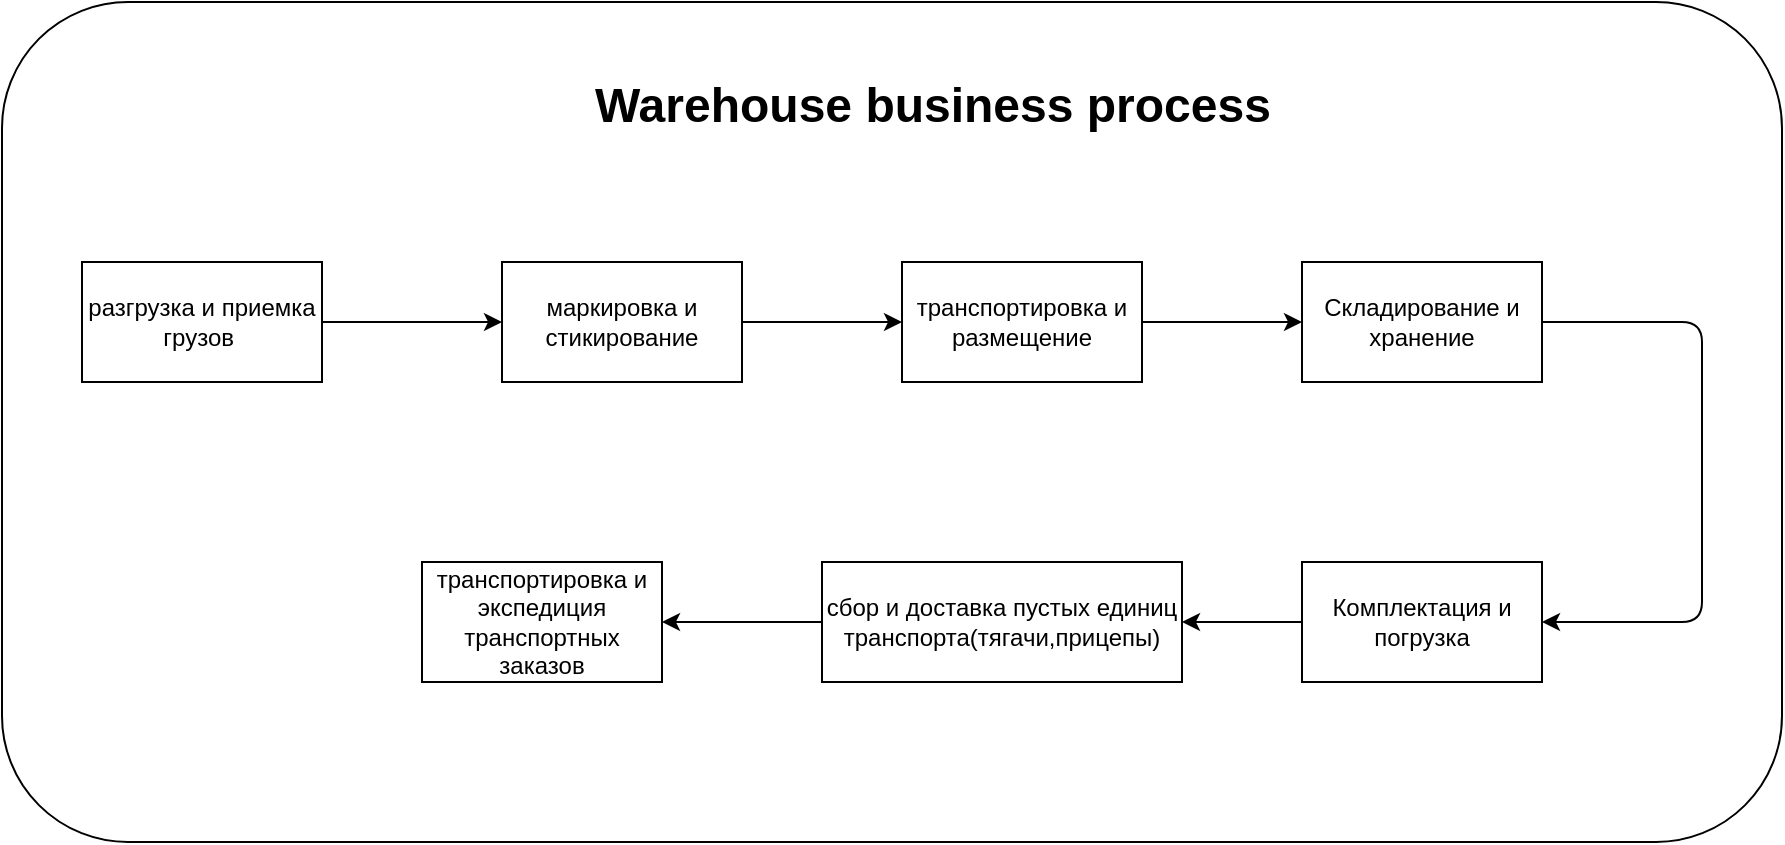 <mxfile version="12.9.6" type="github"><diagram id="PlYMz7RXi9DHb3eIKIZU" name="Page-1"><mxGraphModel dx="1773" dy="1645" grid="1" gridSize="10" guides="1" tooltips="1" connect="1" arrows="1" fold="1" page="1" pageScale="1" pageWidth="827" pageHeight="1169" math="0" shadow="0"><root><mxCell id="0"/><mxCell id="1" parent="0"/><mxCell id="Pm9fhmKYCNrWKmK6Z-1d-19" value="" style="rounded=1;whiteSpace=wrap;html=1;" vertex="1" parent="1"><mxGeometry x="-90" y="-20" width="890" height="420" as="geometry"/></mxCell><mxCell id="Pm9fhmKYCNrWKmK6Z-1d-1" value="&lt;font style=&quot;font-size: 24px&quot;&gt;&lt;b&gt;Warehouse business process&lt;/b&gt;&lt;/font&gt;" style="text;html=1;align=center;verticalAlign=middle;resizable=0;points=[];autosize=1;" vertex="1" parent="1"><mxGeometry x="200" y="22" width="350" height="20" as="geometry"/></mxCell><mxCell id="Pm9fhmKYCNrWKmK6Z-1d-4" value="разгрузка и приемка грузов&amp;nbsp;" style="rounded=0;whiteSpace=wrap;html=1;" vertex="1" parent="1"><mxGeometry x="-50" y="110" width="120" height="60" as="geometry"/></mxCell><mxCell id="Pm9fhmKYCNrWKmK6Z-1d-5" value="маркировка и стикирование" style="rounded=0;whiteSpace=wrap;html=1;" vertex="1" parent="1"><mxGeometry x="160" y="110" width="120" height="60" as="geometry"/></mxCell><mxCell id="Pm9fhmKYCNrWKmK6Z-1d-6" value="транспортировка и размещение" style="rounded=0;whiteSpace=wrap;html=1;" vertex="1" parent="1"><mxGeometry x="360" y="110" width="120" height="60" as="geometry"/></mxCell><mxCell id="Pm9fhmKYCNrWKmK6Z-1d-7" value="Складирование и хранение" style="rounded=0;whiteSpace=wrap;html=1;" vertex="1" parent="1"><mxGeometry x="560" y="110" width="120" height="60" as="geometry"/></mxCell><mxCell id="Pm9fhmKYCNrWKmK6Z-1d-8" value="Комплектация и погрузка" style="rounded=0;whiteSpace=wrap;html=1;" vertex="1" parent="1"><mxGeometry x="560" y="260" width="120" height="60" as="geometry"/></mxCell><mxCell id="Pm9fhmKYCNrWKmK6Z-1d-9" value="транспортировка и экспедиция транспортных заказов" style="rounded=0;whiteSpace=wrap;html=1;" vertex="1" parent="1"><mxGeometry x="120" y="260" width="120" height="60" as="geometry"/></mxCell><mxCell id="Pm9fhmKYCNrWKmK6Z-1d-10" value="сбор и доставка пустых единиц транспорта(тягачи,прицепы)" style="rounded=0;whiteSpace=wrap;html=1;" vertex="1" parent="1"><mxGeometry x="320" y="260" width="180" height="60" as="geometry"/></mxCell><mxCell id="Pm9fhmKYCNrWKmK6Z-1d-12" value="" style="endArrow=classic;html=1;exitX=1;exitY=0.5;exitDx=0;exitDy=0;entryX=1;entryY=0.5;entryDx=0;entryDy=0;" edge="1" parent="1" source="Pm9fhmKYCNrWKmK6Z-1d-7" target="Pm9fhmKYCNrWKmK6Z-1d-8"><mxGeometry width="50" height="50" relative="1" as="geometry"><mxPoint x="730" y="280" as="sourcePoint"/><mxPoint x="780" y="230" as="targetPoint"/><Array as="points"><mxPoint x="760" y="140"/><mxPoint x="760" y="290"/></Array></mxGeometry></mxCell><mxCell id="Pm9fhmKYCNrWKmK6Z-1d-13" value="" style="endArrow=classic;html=1;exitX=0;exitY=0.5;exitDx=0;exitDy=0;" edge="1" parent="1" source="Pm9fhmKYCNrWKmK6Z-1d-8" target="Pm9fhmKYCNrWKmK6Z-1d-10"><mxGeometry width="50" height="50" relative="1" as="geometry"><mxPoint x="480" y="260" as="sourcePoint"/><mxPoint x="530" y="210" as="targetPoint"/></mxGeometry></mxCell><mxCell id="Pm9fhmKYCNrWKmK6Z-1d-14" value="" style="endArrow=classic;html=1;exitX=0;exitY=0.5;exitDx=0;exitDy=0;entryX=1;entryY=0.5;entryDx=0;entryDy=0;" edge="1" parent="1" source="Pm9fhmKYCNrWKmK6Z-1d-10" target="Pm9fhmKYCNrWKmK6Z-1d-9"><mxGeometry width="50" height="50" relative="1" as="geometry"><mxPoint x="190" y="320" as="sourcePoint"/><mxPoint x="240" y="270" as="targetPoint"/></mxGeometry></mxCell><mxCell id="Pm9fhmKYCNrWKmK6Z-1d-15" value="" style="endArrow=classic;html=1;exitX=1;exitY=0.5;exitDx=0;exitDy=0;entryX=0;entryY=0.5;entryDx=0;entryDy=0;" edge="1" parent="1" source="Pm9fhmKYCNrWKmK6Z-1d-4" target="Pm9fhmKYCNrWKmK6Z-1d-5"><mxGeometry width="50" height="50" relative="1" as="geometry"><mxPoint x="110" y="230" as="sourcePoint"/><mxPoint x="160" y="180" as="targetPoint"/></mxGeometry></mxCell><mxCell id="Pm9fhmKYCNrWKmK6Z-1d-17" value="" style="endArrow=classic;html=1;exitX=1;exitY=0.5;exitDx=0;exitDy=0;entryX=0;entryY=0.5;entryDx=0;entryDy=0;" edge="1" parent="1" source="Pm9fhmKYCNrWKmK6Z-1d-5" target="Pm9fhmKYCNrWKmK6Z-1d-6"><mxGeometry width="50" height="50" relative="1" as="geometry"><mxPoint x="310" y="180" as="sourcePoint"/><mxPoint x="360" y="130" as="targetPoint"/></mxGeometry></mxCell><mxCell id="Pm9fhmKYCNrWKmK6Z-1d-18" value="" style="endArrow=classic;html=1;exitX=1;exitY=0.5;exitDx=0;exitDy=0;entryX=0;entryY=0.5;entryDx=0;entryDy=0;" edge="1" parent="1" source="Pm9fhmKYCNrWKmK6Z-1d-6" target="Pm9fhmKYCNrWKmK6Z-1d-7"><mxGeometry width="50" height="50" relative="1" as="geometry"><mxPoint x="500" y="130" as="sourcePoint"/><mxPoint x="550" y="80" as="targetPoint"/></mxGeometry></mxCell></root></mxGraphModel></diagram></mxfile>